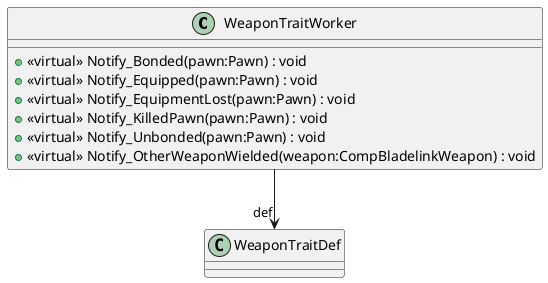 @startuml
class WeaponTraitWorker {
    + <<virtual>> Notify_Bonded(pawn:Pawn) : void
    + <<virtual>> Notify_Equipped(pawn:Pawn) : void
    + <<virtual>> Notify_EquipmentLost(pawn:Pawn) : void
    + <<virtual>> Notify_KilledPawn(pawn:Pawn) : void
    + <<virtual>> Notify_Unbonded(pawn:Pawn) : void
    + <<virtual>> Notify_OtherWeaponWielded(weapon:CompBladelinkWeapon) : void
}
WeaponTraitWorker --> "def" WeaponTraitDef
@enduml
